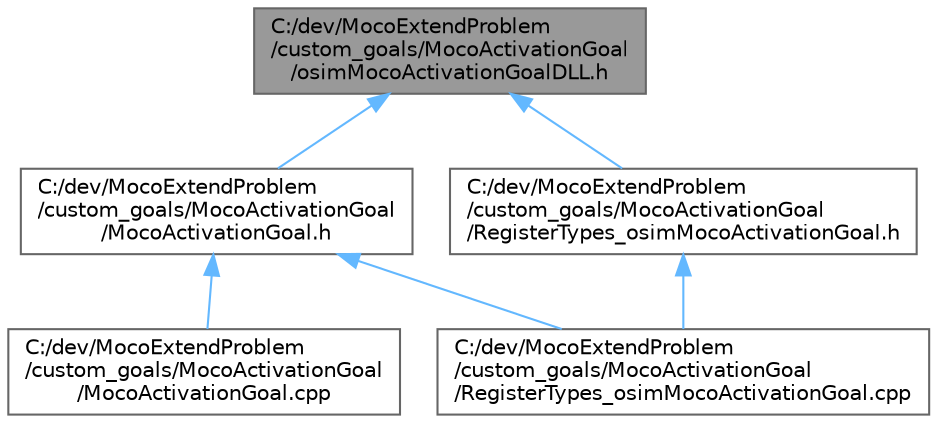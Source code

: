 digraph "C:/dev/MocoExtendProblem/custom_goals/MocoActivationGoal/osimMocoActivationGoalDLL.h"
{
 // LATEX_PDF_SIZE
  bgcolor="transparent";
  edge [fontname=Helvetica,fontsize=10,labelfontname=Helvetica,labelfontsize=10];
  node [fontname=Helvetica,fontsize=10,shape=box,height=0.2,width=0.4];
  Node1 [id="Node000001",label="C:/dev/MocoExtendProblem\l/custom_goals/MocoActivationGoal\l/osimMocoActivationGoalDLL.h",height=0.2,width=0.4,color="gray40", fillcolor="grey60", style="filled", fontcolor="black",tooltip=" "];
  Node1 -> Node2 [id="edge1_Node000001_Node000002",dir="back",color="steelblue1",style="solid",tooltip=" "];
  Node2 [id="Node000002",label="C:/dev/MocoExtendProblem\l/custom_goals/MocoActivationGoal\l/MocoActivationGoal.h",height=0.2,width=0.4,color="grey40", fillcolor="white", style="filled",URL="$_moco_activation_goal_2_moco_activation_goal_8h.html",tooltip=" "];
  Node2 -> Node3 [id="edge2_Node000002_Node000003",dir="back",color="steelblue1",style="solid",tooltip=" "];
  Node3 [id="Node000003",label="C:/dev/MocoExtendProblem\l/custom_goals/MocoActivationGoal\l/MocoActivationGoal.cpp",height=0.2,width=0.4,color="grey40", fillcolor="white", style="filled",URL="$_moco_activation_goal_2_moco_activation_goal_8cpp.html",tooltip=" "];
  Node2 -> Node4 [id="edge3_Node000002_Node000004",dir="back",color="steelblue1",style="solid",tooltip=" "];
  Node4 [id="Node000004",label="C:/dev/MocoExtendProblem\l/custom_goals/MocoActivationGoal\l/RegisterTypes_osimMocoActivationGoal.cpp",height=0.2,width=0.4,color="grey40", fillcolor="white", style="filled",URL="$_moco_activation_goal_2_register_types__osim_moco_activation_goal_8cpp.html",tooltip=" "];
  Node1 -> Node5 [id="edge4_Node000001_Node000005",dir="back",color="steelblue1",style="solid",tooltip=" "];
  Node5 [id="Node000005",label="C:/dev/MocoExtendProblem\l/custom_goals/MocoActivationGoal\l/RegisterTypes_osimMocoActivationGoal.h",height=0.2,width=0.4,color="grey40", fillcolor="white", style="filled",URL="$_moco_activation_goal_2_register_types__osim_moco_activation_goal_8h.html",tooltip=" "];
  Node5 -> Node4 [id="edge5_Node000005_Node000004",dir="back",color="steelblue1",style="solid",tooltip=" "];
}
